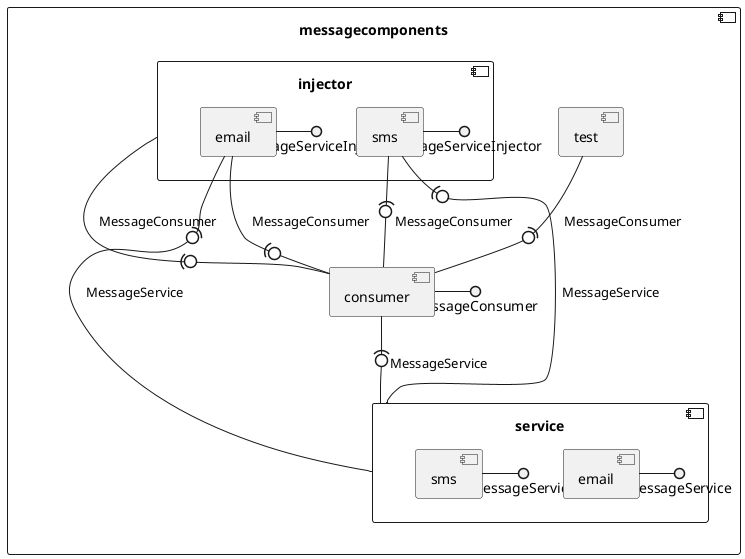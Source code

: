 @startuml
component messagecomponents {
component messagecomponents.injector {
component messagecomponents.injector.email {
}
component messagecomponents.injector.sms {
}
}
component messagecomponents.consumer {
}
component messagecomponents.test {
}
component messagecomponents.service {
component messagecomponents.service.email {
}
component messagecomponents.service.sms {
}
}
}
messagecomponents.injector.email -() MessageServiceInjector
messagecomponents.consumer -() MessageConsumer
messagecomponents.service.email -() MessageService
messagecomponents.service.sms -() MessageService
messagecomponents.injector.sms -() MessageServiceInjector
messagecomponents.injector.email -(0- messagecomponents.consumer : "MessageConsumer"
messagecomponents.injector.email -(0- messagecomponents.service : "MessageService"
messagecomponents.consumer -(0- messagecomponents.service : "MessageService"
messagecomponents.injector -(0- messagecomponents.consumer : "MessageConsumer"
messagecomponents.injector.sms -(0- messagecomponents.consumer : "MessageConsumer"
messagecomponents.injector.sms -(0- messagecomponents.service : "MessageService"
messagecomponents.test -(0- messagecomponents.consumer : "MessageConsumer"
@enduml
